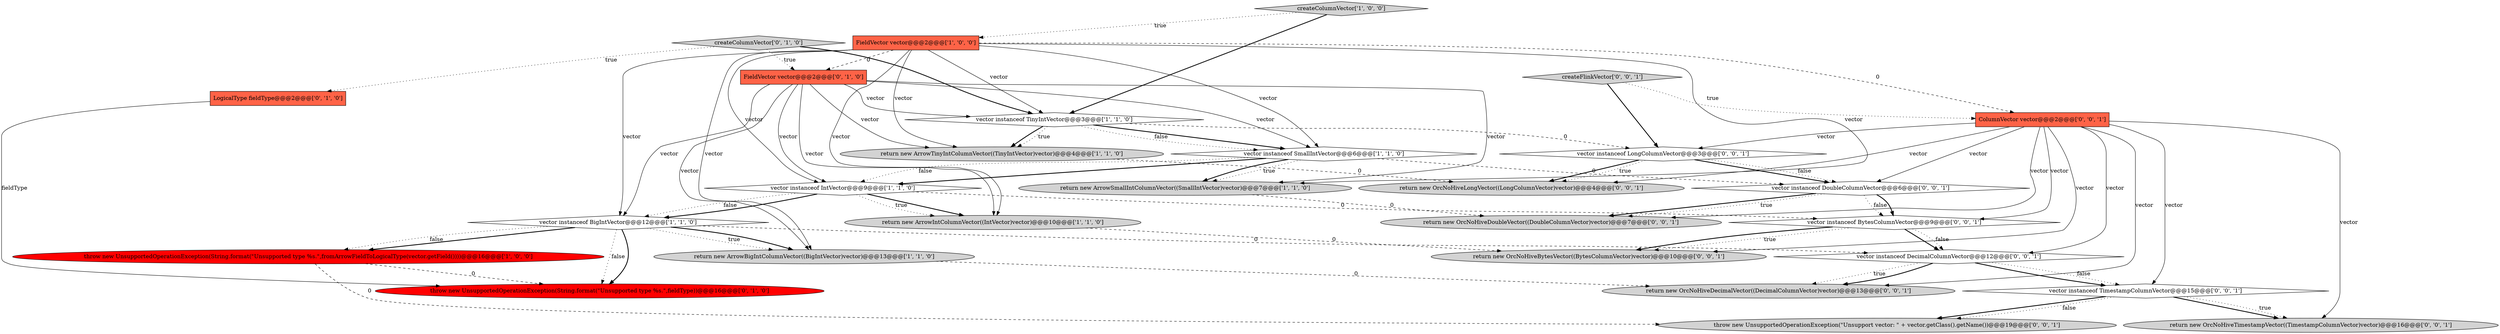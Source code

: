 digraph {
0 [style = filled, label = "FieldVector vector@@@2@@@['1', '0', '0']", fillcolor = tomato, shape = box image = "AAA1AAABBB1BBB"];
15 [style = filled, label = "vector instanceof TimestampColumnVector@@@15@@@['0', '0', '1']", fillcolor = white, shape = diamond image = "AAA0AAABBB3BBB"];
11 [style = filled, label = "LogicalType fieldType@@@2@@@['0', '1', '0']", fillcolor = tomato, shape = box image = "AAA0AAABBB2BBB"];
9 [style = filled, label = "return new ArrowTinyIntColumnVector((TinyIntVector)vector)@@@4@@@['1', '1', '0']", fillcolor = lightgray, shape = ellipse image = "AAA0AAABBB1BBB"];
14 [style = filled, label = "throw new UnsupportedOperationException(String.format(\"Unsupported type %s.\",fieldType))@@@16@@@['0', '1', '0']", fillcolor = red, shape = ellipse image = "AAA1AAABBB2BBB"];
4 [style = filled, label = "return new ArrowIntColumnVector((IntVector)vector)@@@10@@@['1', '1', '0']", fillcolor = lightgray, shape = ellipse image = "AAA0AAABBB1BBB"];
19 [style = filled, label = "vector instanceof BytesColumnVector@@@9@@@['0', '0', '1']", fillcolor = white, shape = diamond image = "AAA0AAABBB3BBB"];
13 [style = filled, label = "createColumnVector['0', '1', '0']", fillcolor = lightgray, shape = diamond image = "AAA0AAABBB2BBB"];
21 [style = filled, label = "return new OrcNoHiveDecimalVector((DecimalColumnVector)vector)@@@13@@@['0', '0', '1']", fillcolor = lightgray, shape = ellipse image = "AAA0AAABBB3BBB"];
7 [style = filled, label = "return new ArrowBigIntColumnVector((BigIntVector)vector)@@@13@@@['1', '1', '0']", fillcolor = lightgray, shape = ellipse image = "AAA0AAABBB1BBB"];
26 [style = filled, label = "createFlinkVector['0', '0', '1']", fillcolor = lightgray, shape = diamond image = "AAA0AAABBB3BBB"];
24 [style = filled, label = "return new OrcNoHiveBytesVector((BytesColumnVector)vector)@@@10@@@['0', '0', '1']", fillcolor = lightgray, shape = ellipse image = "AAA0AAABBB3BBB"];
16 [style = filled, label = "vector instanceof DoubleColumnVector@@@6@@@['0', '0', '1']", fillcolor = white, shape = diamond image = "AAA0AAABBB3BBB"];
17 [style = filled, label = "vector instanceof DecimalColumnVector@@@12@@@['0', '0', '1']", fillcolor = white, shape = diamond image = "AAA0AAABBB3BBB"];
18 [style = filled, label = "return new OrcNoHiveDoubleVector((DoubleColumnVector)vector)@@@7@@@['0', '0', '1']", fillcolor = lightgray, shape = ellipse image = "AAA0AAABBB3BBB"];
5 [style = filled, label = "vector instanceof TinyIntVector@@@3@@@['1', '1', '0']", fillcolor = white, shape = diamond image = "AAA0AAABBB1BBB"];
10 [style = filled, label = "throw new UnsupportedOperationException(String.format(\"Unsupported type %s.\",fromArrowFieldToLogicalType(vector.getField())))@@@16@@@['1', '0', '0']", fillcolor = red, shape = ellipse image = "AAA1AAABBB1BBB"];
8 [style = filled, label = "vector instanceof SmallIntVector@@@6@@@['1', '1', '0']", fillcolor = white, shape = diamond image = "AAA0AAABBB1BBB"];
23 [style = filled, label = "vector instanceof LongColumnVector@@@3@@@['0', '0', '1']", fillcolor = white, shape = diamond image = "AAA0AAABBB3BBB"];
1 [style = filled, label = "return new ArrowSmallIntColumnVector((SmallIntVector)vector)@@@7@@@['1', '1', '0']", fillcolor = lightgray, shape = ellipse image = "AAA0AAABBB1BBB"];
3 [style = filled, label = "createColumnVector['1', '0', '0']", fillcolor = lightgray, shape = diamond image = "AAA0AAABBB1BBB"];
6 [style = filled, label = "vector instanceof BigIntVector@@@12@@@['1', '1', '0']", fillcolor = white, shape = diamond image = "AAA0AAABBB1BBB"];
27 [style = filled, label = "return new OrcNoHiveLongVector((LongColumnVector)vector)@@@4@@@['0', '0', '1']", fillcolor = lightgray, shape = ellipse image = "AAA0AAABBB3BBB"];
22 [style = filled, label = "throw new UnsupportedOperationException(\"Unsupport vector: \" + vector.getClass().getName())@@@19@@@['0', '0', '1']", fillcolor = lightgray, shape = ellipse image = "AAA0AAABBB3BBB"];
20 [style = filled, label = "ColumnVector vector@@@2@@@['0', '0', '1']", fillcolor = tomato, shape = box image = "AAA0AAABBB3BBB"];
25 [style = filled, label = "return new OrcNoHiveTimestampVector((TimestampColumnVector)vector)@@@16@@@['0', '0', '1']", fillcolor = lightgray, shape = ellipse image = "AAA0AAABBB3BBB"];
2 [style = filled, label = "vector instanceof IntVector@@@9@@@['1', '1', '0']", fillcolor = white, shape = diamond image = "AAA0AAABBB1BBB"];
12 [style = filled, label = "FieldVector vector@@@2@@@['0', '1', '0']", fillcolor = tomato, shape = box image = "AAA1AAABBB2BBB"];
5->8 [style = bold, label=""];
23->16 [style = bold, label=""];
8->16 [style = dashed, label="0"];
16->18 [style = bold, label=""];
0->5 [style = solid, label="vector"];
12->6 [style = solid, label="vector"];
0->1 [style = solid, label="vector"];
20->23 [style = solid, label="vector"];
16->19 [style = dotted, label="false"];
5->9 [style = bold, label=""];
23->27 [style = bold, label=""];
13->12 [style = dotted, label="true"];
2->19 [style = dashed, label="0"];
7->21 [style = dashed, label="0"];
2->6 [style = bold, label=""];
15->25 [style = bold, label=""];
5->23 [style = dashed, label="0"];
12->9 [style = solid, label="vector"];
20->24 [style = solid, label="vector"];
20->21 [style = solid, label="vector"];
20->19 [style = solid, label="vector"];
9->27 [style = dashed, label="0"];
26->20 [style = dotted, label="true"];
6->17 [style = dashed, label="0"];
1->18 [style = dashed, label="0"];
19->17 [style = dotted, label="false"];
19->17 [style = bold, label=""];
19->24 [style = dotted, label="true"];
0->12 [style = dashed, label="0"];
10->22 [style = dashed, label="0"];
23->16 [style = dotted, label="false"];
16->19 [style = bold, label=""];
0->20 [style = dashed, label="0"];
2->4 [style = bold, label=""];
6->14 [style = dotted, label="false"];
12->2 [style = solid, label="vector"];
12->1 [style = solid, label="vector"];
8->2 [style = dotted, label="false"];
20->18 [style = solid, label="vector"];
17->15 [style = dotted, label="false"];
15->22 [style = bold, label=""];
12->4 [style = solid, label="vector"];
12->7 [style = solid, label="vector"];
20->25 [style = solid, label="vector"];
6->14 [style = bold, label=""];
0->6 [style = solid, label="vector"];
8->1 [style = dotted, label="true"];
0->2 [style = solid, label="vector"];
0->8 [style = solid, label="vector"];
8->1 [style = bold, label=""];
19->24 [style = bold, label=""];
3->5 [style = bold, label=""];
12->8 [style = solid, label="vector"];
8->2 [style = bold, label=""];
6->10 [style = bold, label=""];
26->23 [style = bold, label=""];
2->4 [style = dotted, label="true"];
23->27 [style = dotted, label="true"];
3->0 [style = dotted, label="true"];
0->4 [style = solid, label="vector"];
6->7 [style = dotted, label="true"];
20->15 [style = solid, label="vector"];
12->5 [style = solid, label="vector"];
5->9 [style = dotted, label="true"];
20->16 [style = solid, label="vector"];
2->6 [style = dotted, label="false"];
13->11 [style = dotted, label="true"];
13->5 [style = bold, label=""];
17->15 [style = bold, label=""];
6->10 [style = dotted, label="false"];
4->24 [style = dashed, label="0"];
11->14 [style = solid, label="fieldType"];
0->7 [style = solid, label="vector"];
0->9 [style = solid, label="vector"];
20->27 [style = solid, label="vector"];
5->8 [style = dotted, label="false"];
17->21 [style = dotted, label="true"];
15->25 [style = dotted, label="true"];
15->22 [style = dotted, label="false"];
6->7 [style = bold, label=""];
17->21 [style = bold, label=""];
20->17 [style = solid, label="vector"];
10->14 [style = dashed, label="0"];
16->18 [style = dotted, label="true"];
}
